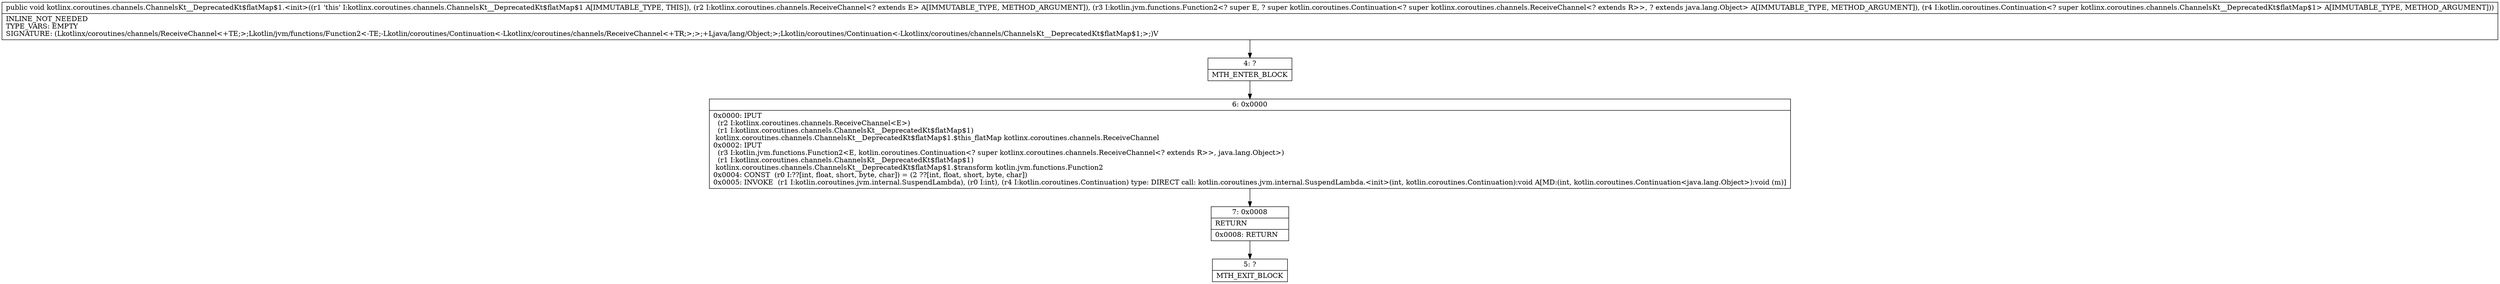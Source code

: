 digraph "CFG forkotlinx.coroutines.channels.ChannelsKt__DeprecatedKt$flatMap$1.\<init\>(Lkotlinx\/coroutines\/channels\/ReceiveChannel;Lkotlin\/jvm\/functions\/Function2;Lkotlin\/coroutines\/Continuation;)V" {
Node_4 [shape=record,label="{4\:\ ?|MTH_ENTER_BLOCK\l}"];
Node_6 [shape=record,label="{6\:\ 0x0000|0x0000: IPUT  \l  (r2 I:kotlinx.coroutines.channels.ReceiveChannel\<E\>)\l  (r1 I:kotlinx.coroutines.channels.ChannelsKt__DeprecatedKt$flatMap$1)\l kotlinx.coroutines.channels.ChannelsKt__DeprecatedKt$flatMap$1.$this_flatMap kotlinx.coroutines.channels.ReceiveChannel \l0x0002: IPUT  \l  (r3 I:kotlin.jvm.functions.Function2\<E, kotlin.coroutines.Continuation\<? super kotlinx.coroutines.channels.ReceiveChannel\<? extends R\>\>, java.lang.Object\>)\l  (r1 I:kotlinx.coroutines.channels.ChannelsKt__DeprecatedKt$flatMap$1)\l kotlinx.coroutines.channels.ChannelsKt__DeprecatedKt$flatMap$1.$transform kotlin.jvm.functions.Function2 \l0x0004: CONST  (r0 I:??[int, float, short, byte, char]) = (2 ??[int, float, short, byte, char]) \l0x0005: INVOKE  (r1 I:kotlin.coroutines.jvm.internal.SuspendLambda), (r0 I:int), (r4 I:kotlin.coroutines.Continuation) type: DIRECT call: kotlin.coroutines.jvm.internal.SuspendLambda.\<init\>(int, kotlin.coroutines.Continuation):void A[MD:(int, kotlin.coroutines.Continuation\<java.lang.Object\>):void (m)]\l}"];
Node_7 [shape=record,label="{7\:\ 0x0008|RETURN\l|0x0008: RETURN   \l}"];
Node_5 [shape=record,label="{5\:\ ?|MTH_EXIT_BLOCK\l}"];
MethodNode[shape=record,label="{public void kotlinx.coroutines.channels.ChannelsKt__DeprecatedKt$flatMap$1.\<init\>((r1 'this' I:kotlinx.coroutines.channels.ChannelsKt__DeprecatedKt$flatMap$1 A[IMMUTABLE_TYPE, THIS]), (r2 I:kotlinx.coroutines.channels.ReceiveChannel\<? extends E\> A[IMMUTABLE_TYPE, METHOD_ARGUMENT]), (r3 I:kotlin.jvm.functions.Function2\<? super E, ? super kotlin.coroutines.Continuation\<? super kotlinx.coroutines.channels.ReceiveChannel\<? extends R\>\>, ? extends java.lang.Object\> A[IMMUTABLE_TYPE, METHOD_ARGUMENT]), (r4 I:kotlin.coroutines.Continuation\<? super kotlinx.coroutines.channels.ChannelsKt__DeprecatedKt$flatMap$1\> A[IMMUTABLE_TYPE, METHOD_ARGUMENT]))  | INLINE_NOT_NEEDED\lTYPE_VARS: EMPTY\lSIGNATURE: (Lkotlinx\/coroutines\/channels\/ReceiveChannel\<+TE;\>;Lkotlin\/jvm\/functions\/Function2\<\-TE;\-Lkotlin\/coroutines\/Continuation\<\-Lkotlinx\/coroutines\/channels\/ReceiveChannel\<+TR;\>;\>;+Ljava\/lang\/Object;\>;Lkotlin\/coroutines\/Continuation\<\-Lkotlinx\/coroutines\/channels\/ChannelsKt__DeprecatedKt$flatMap$1;\>;)V\l}"];
MethodNode -> Node_4;Node_4 -> Node_6;
Node_6 -> Node_7;
Node_7 -> Node_5;
}

